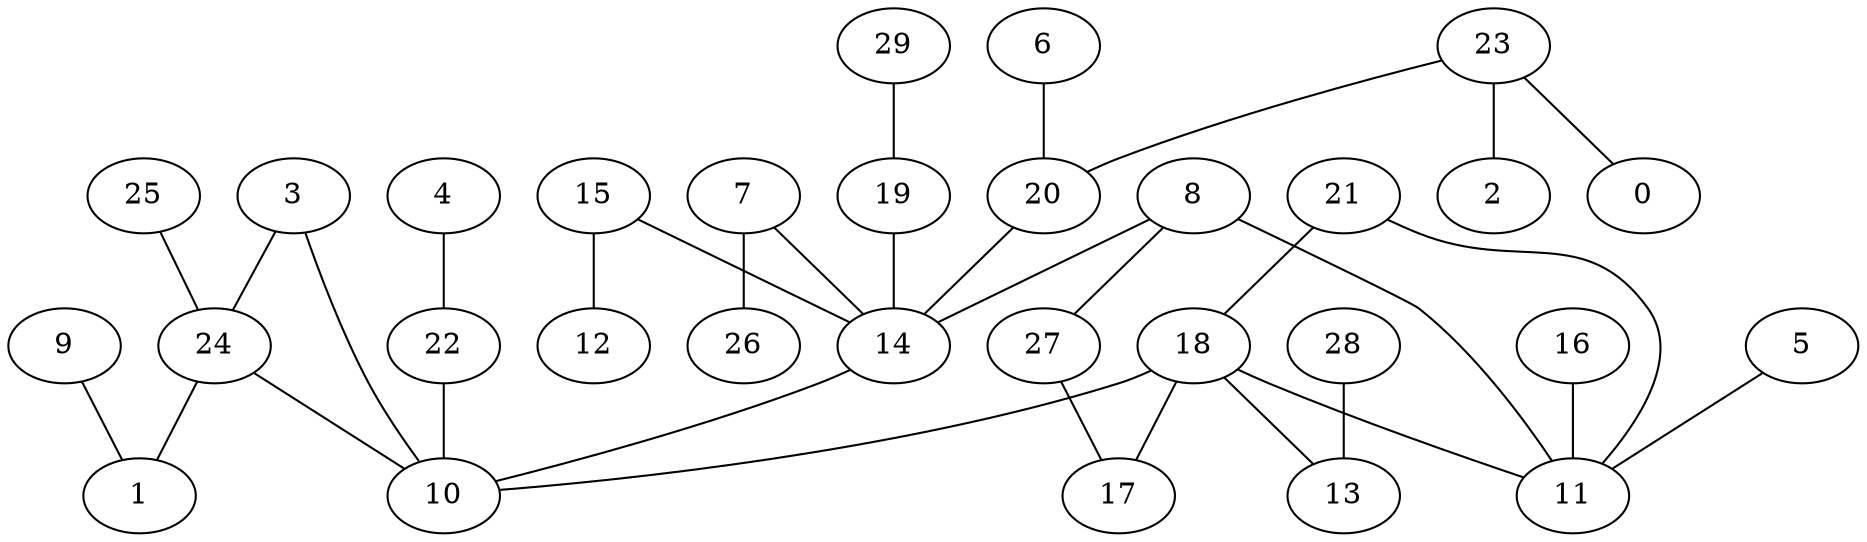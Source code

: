 digraph GG_graph {

subgraph G_graph {
edge [color = black]
"15" -> "12" [dir = none]
"15" -> "14" [dir = none]
"29" -> "19" [dir = none]
"19" -> "14" [dir = none]
"28" -> "13" [dir = none]
"20" -> "14" [dir = none]
"14" -> "10" [dir = none]
"7" -> "26" [dir = none]
"7" -> "14" [dir = none]
"6" -> "20" [dir = none]
"3" -> "24" [dir = none]
"3" -> "10" [dir = none]
"16" -> "11" [dir = none]
"18" -> "13" [dir = none]
"18" -> "17" [dir = none]
"18" -> "10" [dir = none]
"18" -> "11" [dir = none]
"24" -> "1" [dir = none]
"22" -> "10" [dir = none]
"9" -> "1" [dir = none]
"8" -> "27" [dir = none]
"8" -> "11" [dir = none]
"21" -> "18" [dir = none]
"23" -> "2" [dir = none]
"23" -> "0" [dir = none]
"23" -> "20" [dir = none]
"4" -> "22" [dir = none]
"25" -> "24" [dir = none]
"5" -> "11" [dir = none]
"21" -> "11" [dir = none]
"8" -> "14" [dir = none]
"27" -> "17" [dir = none]
"24" -> "10" [dir = none]
}

}
